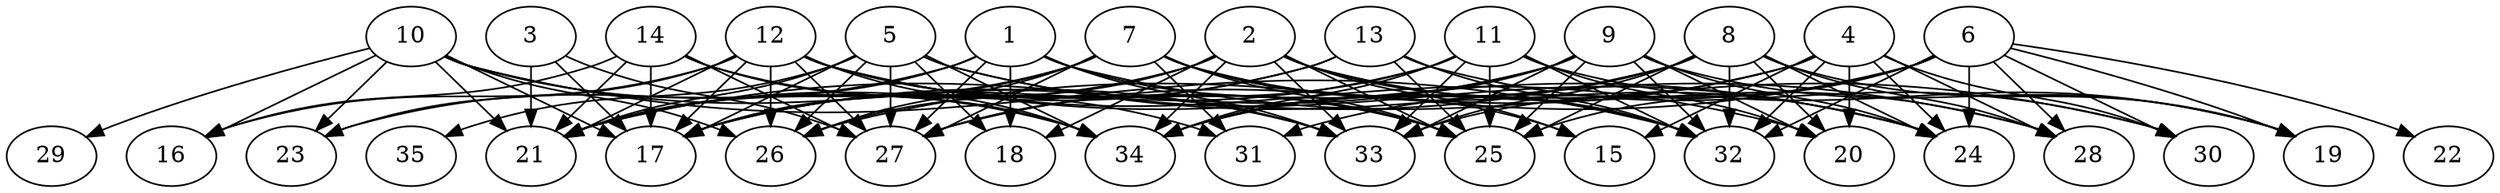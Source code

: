 // DAG automatically generated by daggen at Tue Aug  6 16:28:02 2019
// ./daggen --dot -n 35 --ccr 0.3 --fat 0.8 --regular 0.5 --density 0.7 --mindata 5242880 --maxdata 52428800 
digraph G {
  1 [size="98730667", alpha="0.17", expect_size="29619200"] 
  1 -> 18 [size ="29619200"]
  1 -> 21 [size ="29619200"]
  1 -> 23 [size ="29619200"]
  1 -> 25 [size ="29619200"]
  1 -> 27 [size ="29619200"]
  1 -> 30 [size ="29619200"]
  1 -> 33 [size ="29619200"]
  2 [size="105605120", alpha="0.11", expect_size="31681536"] 
  2 -> 15 [size ="31681536"]
  2 -> 18 [size ="31681536"]
  2 -> 21 [size ="31681536"]
  2 -> 25 [size ="31681536"]
  2 -> 26 [size ="31681536"]
  2 -> 28 [size ="31681536"]
  2 -> 32 [size ="31681536"]
  2 -> 33 [size ="31681536"]
  2 -> 34 [size ="31681536"]
  3 [size="162546347", alpha="0.02", expect_size="48763904"] 
  3 -> 17 [size ="48763904"]
  3 -> 21 [size ="48763904"]
  3 -> 27 [size ="48763904"]
  4 [size="28282880", alpha="0.20", expect_size="8484864"] 
  4 -> 15 [size ="8484864"]
  4 -> 20 [size ="8484864"]
  4 -> 24 [size ="8484864"]
  4 -> 27 [size ="8484864"]
  4 -> 28 [size ="8484864"]
  4 -> 30 [size ="8484864"]
  4 -> 32 [size ="8484864"]
  4 -> 34 [size ="8484864"]
  5 [size="94064640", alpha="0.02", expect_size="28219392"] 
  5 -> 17 [size ="28219392"]
  5 -> 18 [size ="28219392"]
  5 -> 21 [size ="28219392"]
  5 -> 24 [size ="28219392"]
  5 -> 26 [size ="28219392"]
  5 -> 27 [size ="28219392"]
  5 -> 28 [size ="28219392"]
  5 -> 34 [size ="28219392"]
  5 -> 35 [size ="28219392"]
  6 [size="72768853", alpha="0.07", expect_size="21830656"] 
  6 -> 19 [size ="21830656"]
  6 -> 22 [size ="21830656"]
  6 -> 24 [size ="21830656"]
  6 -> 25 [size ="21830656"]
  6 -> 26 [size ="21830656"]
  6 -> 28 [size ="21830656"]
  6 -> 30 [size ="21830656"]
  6 -> 31 [size ="21830656"]
  6 -> 32 [size ="21830656"]
  6 -> 33 [size ="21830656"]
  7 [size="129774933", alpha="0.17", expect_size="38932480"] 
  7 -> 15 [size ="38932480"]
  7 -> 17 [size ="38932480"]
  7 -> 21 [size ="38932480"]
  7 -> 24 [size ="38932480"]
  7 -> 25 [size ="38932480"]
  7 -> 26 [size ="38932480"]
  7 -> 27 [size ="38932480"]
  7 -> 31 [size ="38932480"]
  7 -> 32 [size ="38932480"]
  8 [size="85220693", alpha="0.20", expect_size="25566208"] 
  8 -> 19 [size ="25566208"]
  8 -> 20 [size ="25566208"]
  8 -> 21 [size ="25566208"]
  8 -> 24 [size ="25566208"]
  8 -> 25 [size ="25566208"]
  8 -> 28 [size ="25566208"]
  8 -> 32 [size ="25566208"]
  8 -> 33 [size ="25566208"]
  8 -> 34 [size ="25566208"]
  9 [size="49858560", alpha="0.01", expect_size="14957568"] 
  9 -> 17 [size ="14957568"]
  9 -> 19 [size ="14957568"]
  9 -> 20 [size ="14957568"]
  9 -> 24 [size ="14957568"]
  9 -> 25 [size ="14957568"]
  9 -> 27 [size ="14957568"]
  9 -> 32 [size ="14957568"]
  9 -> 33 [size ="14957568"]
  9 -> 34 [size ="14957568"]
  10 [size="154497707", alpha="0.09", expect_size="46349312"] 
  10 -> 16 [size ="46349312"]
  10 -> 17 [size ="46349312"]
  10 -> 21 [size ="46349312"]
  10 -> 23 [size ="46349312"]
  10 -> 26 [size ="46349312"]
  10 -> 29 [size ="46349312"]
  10 -> 32 [size ="46349312"]
  10 -> 33 [size ="46349312"]
  10 -> 34 [size ="46349312"]
  11 [size="149060267", alpha="0.18", expect_size="44718080"] 
  11 -> 17 [size ="44718080"]
  11 -> 19 [size ="44718080"]
  11 -> 20 [size ="44718080"]
  11 -> 25 [size ="44718080"]
  11 -> 27 [size ="44718080"]
  11 -> 32 [size ="44718080"]
  11 -> 33 [size ="44718080"]
  11 -> 34 [size ="44718080"]
  12 [size="124433067", alpha="0.13", expect_size="37329920"] 
  12 -> 16 [size ="37329920"]
  12 -> 17 [size ="37329920"]
  12 -> 20 [size ="37329920"]
  12 -> 21 [size ="37329920"]
  12 -> 23 [size ="37329920"]
  12 -> 24 [size ="37329920"]
  12 -> 25 [size ="37329920"]
  12 -> 26 [size ="37329920"]
  12 -> 27 [size ="37329920"]
  12 -> 33 [size ="37329920"]
  12 -> 34 [size ="37329920"]
  13 [size="52165973", alpha="0.10", expect_size="15649792"] 
  13 -> 17 [size ="15649792"]
  13 -> 21 [size ="15649792"]
  13 -> 25 [size ="15649792"]
  13 -> 30 [size ="15649792"]
  13 -> 32 [size ="15649792"]
  14 [size="66304000", alpha="0.13", expect_size="19891200"] 
  14 -> 16 [size ="19891200"]
  14 -> 17 [size ="19891200"]
  14 -> 21 [size ="19891200"]
  14 -> 27 [size ="19891200"]
  14 -> 31 [size ="19891200"]
  14 -> 34 [size ="19891200"]
  15 [size="63460693", alpha="0.07", expect_size="19038208"] 
  16 [size="81909760", alpha="0.05", expect_size="24572928"] 
  17 [size="135321600", alpha="0.10", expect_size="40596480"] 
  18 [size="110861653", alpha="0.16", expect_size="33258496"] 
  19 [size="110100480", alpha="0.01", expect_size="33030144"] 
  20 [size="121603413", alpha="0.20", expect_size="36481024"] 
  21 [size="35659093", alpha="0.08", expect_size="10697728"] 
  22 [size="173414400", alpha="0.08", expect_size="52024320"] 
  23 [size="122214400", alpha="0.06", expect_size="36664320"] 
  24 [size="43390293", alpha="0.05", expect_size="13017088"] 
  25 [size="142571520", alpha="0.14", expect_size="42771456"] 
  26 [size="36447573", alpha="0.10", expect_size="10934272"] 
  27 [size="75888640", alpha="0.01", expect_size="22766592"] 
  28 [size="150981973", alpha="0.20", expect_size="45294592"] 
  29 [size="122378240", alpha="0.03", expect_size="36713472"] 
  30 [size="133976747", alpha="0.04", expect_size="40193024"] 
  31 [size="130406400", alpha="0.01", expect_size="39121920"] 
  32 [size="35631787", alpha="0.12", expect_size="10689536"] 
  33 [size="95074987", alpha="0.08", expect_size="28522496"] 
  34 [size="139229867", alpha="0.09", expect_size="41768960"] 
  35 [size="21623467", alpha="0.17", expect_size="6487040"] 
}
